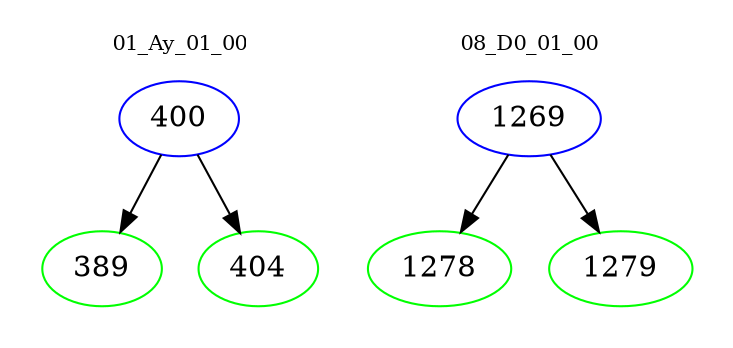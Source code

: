 digraph{
subgraph cluster_0 {
color = white
label = "01_Ay_01_00";
fontsize=10;
T0_400 [label="400", color="blue"]
T0_400 -> T0_389 [color="black"]
T0_389 [label="389", color="green"]
T0_400 -> T0_404 [color="black"]
T0_404 [label="404", color="green"]
}
subgraph cluster_1 {
color = white
label = "08_D0_01_00";
fontsize=10;
T1_1269 [label="1269", color="blue"]
T1_1269 -> T1_1278 [color="black"]
T1_1278 [label="1278", color="green"]
T1_1269 -> T1_1279 [color="black"]
T1_1279 [label="1279", color="green"]
}
}
